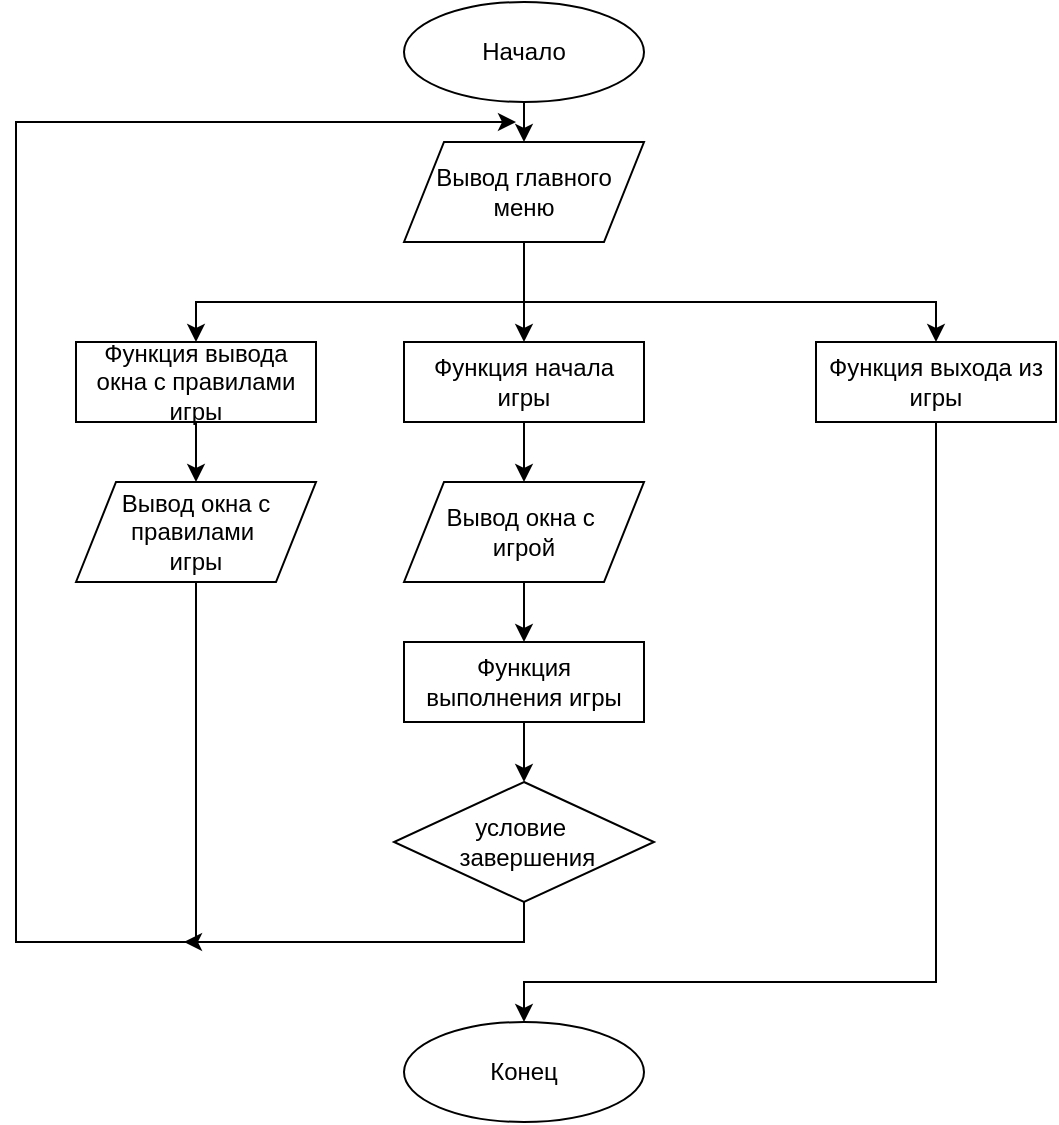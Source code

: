 <mxfile version="26.0.4" pages="4">
  <diagram name="Страница — 1" id="D2m7XXH9aEaEN5lx37hx">
    <mxGraphModel dx="1050" dy="734" grid="1" gridSize="10" guides="1" tooltips="1" connect="1" arrows="1" fold="1" page="1" pageScale="1" pageWidth="827" pageHeight="1169" math="0" shadow="0">
      <root>
        <mxCell id="0" />
        <mxCell id="1" parent="0" />
        <mxCell id="58gVQbJlkTN6EuE_7kE0-3" style="edgeStyle=orthogonalEdgeStyle;rounded=0;orthogonalLoop=1;jettySize=auto;html=1;exitX=0.5;exitY=1;exitDx=0;exitDy=0;entryX=0.5;entryY=0;entryDx=0;entryDy=0;" parent="1" source="58gVQbJlkTN6EuE_7kE0-1" target="58gVQbJlkTN6EuE_7kE0-2" edge="1">
          <mxGeometry relative="1" as="geometry" />
        </mxCell>
        <mxCell id="58gVQbJlkTN6EuE_7kE0-1" value="Начало" style="ellipse;whiteSpace=wrap;html=1;" parent="1" vertex="1">
          <mxGeometry x="354" y="10" width="120" height="50" as="geometry" />
        </mxCell>
        <mxCell id="58gVQbJlkTN6EuE_7kE0-4" style="edgeStyle=orthogonalEdgeStyle;rounded=0;orthogonalLoop=1;jettySize=auto;html=1;exitX=0.5;exitY=1;exitDx=0;exitDy=0;entryX=0.5;entryY=0;entryDx=0;entryDy=0;" parent="1" source="58gVQbJlkTN6EuE_7kE0-2" target="58gVQbJlkTN6EuE_7kE0-5" edge="1">
          <mxGeometry relative="1" as="geometry">
            <mxPoint x="414" y="160" as="targetPoint" />
            <Array as="points">
              <mxPoint x="414" y="160" />
              <mxPoint x="250" y="160" />
            </Array>
          </mxGeometry>
        </mxCell>
        <mxCell id="58gVQbJlkTN6EuE_7kE0-12" style="edgeStyle=orthogonalEdgeStyle;rounded=0;orthogonalLoop=1;jettySize=auto;html=1;exitX=0.5;exitY=1;exitDx=0;exitDy=0;" parent="1" source="58gVQbJlkTN6EuE_7kE0-2" edge="1">
          <mxGeometry relative="1" as="geometry">
            <mxPoint x="414" y="180" as="targetPoint" />
          </mxGeometry>
        </mxCell>
        <mxCell id="58gVQbJlkTN6EuE_7kE0-25" style="edgeStyle=orthogonalEdgeStyle;rounded=0;orthogonalLoop=1;jettySize=auto;html=1;exitX=0.5;exitY=1;exitDx=0;exitDy=0;entryX=0.5;entryY=0;entryDx=0;entryDy=0;" parent="1" source="58gVQbJlkTN6EuE_7kE0-2" target="58gVQbJlkTN6EuE_7kE0-26" edge="1">
          <mxGeometry relative="1" as="geometry">
            <mxPoint x="620" y="170" as="targetPoint" />
            <Array as="points">
              <mxPoint x="414" y="160" />
              <mxPoint x="620" y="160" />
            </Array>
          </mxGeometry>
        </mxCell>
        <mxCell id="58gVQbJlkTN6EuE_7kE0-2" value="Вывод главного меню" style="shape=parallelogram;perimeter=parallelogramPerimeter;whiteSpace=wrap;html=1;fixedSize=1;" parent="1" vertex="1">
          <mxGeometry x="354" y="80" width="120" height="50" as="geometry" />
        </mxCell>
        <mxCell id="58gVQbJlkTN6EuE_7kE0-11" style="edgeStyle=orthogonalEdgeStyle;rounded=0;orthogonalLoop=1;jettySize=auto;html=1;exitX=0.5;exitY=1;exitDx=0;exitDy=0;" parent="1" source="58gVQbJlkTN6EuE_7kE0-13" edge="1">
          <mxGeometry relative="1" as="geometry">
            <mxPoint x="410" y="70" as="targetPoint" />
            <mxPoint x="260" y="350" as="sourcePoint" />
            <Array as="points">
              <mxPoint x="250" y="480" />
              <mxPoint x="160" y="480" />
              <mxPoint x="160" y="70" />
            </Array>
          </mxGeometry>
        </mxCell>
        <mxCell id="58gVQbJlkTN6EuE_7kE0-15" style="edgeStyle=orthogonalEdgeStyle;rounded=0;orthogonalLoop=1;jettySize=auto;html=1;exitX=0.5;exitY=1;exitDx=0;exitDy=0;" parent="1" source="58gVQbJlkTN6EuE_7kE0-5" target="58gVQbJlkTN6EuE_7kE0-13" edge="1">
          <mxGeometry relative="1" as="geometry" />
        </mxCell>
        <mxCell id="58gVQbJlkTN6EuE_7kE0-5" value="Функция вывода окна с правилами игры" style="rounded=0;whiteSpace=wrap;html=1;" parent="1" vertex="1">
          <mxGeometry x="190" y="180" width="120" height="40" as="geometry" />
        </mxCell>
        <mxCell id="58gVQbJlkTN6EuE_7kE0-13" value="Вывод окна с правилами&amp;nbsp;&lt;div&gt;игры&lt;/div&gt;" style="shape=parallelogram;perimeter=parallelogramPerimeter;whiteSpace=wrap;html=1;fixedSize=1;" parent="1" vertex="1">
          <mxGeometry x="190" y="250" width="120" height="50" as="geometry" />
        </mxCell>
        <mxCell id="58gVQbJlkTN6EuE_7kE0-31" style="edgeStyle=orthogonalEdgeStyle;rounded=0;orthogonalLoop=1;jettySize=auto;html=1;exitX=0.5;exitY=1;exitDx=0;exitDy=0;" parent="1" source="58gVQbJlkTN6EuE_7kE0-23" edge="1">
          <mxGeometry relative="1" as="geometry">
            <mxPoint x="414" y="250" as="targetPoint" />
          </mxGeometry>
        </mxCell>
        <mxCell id="58gVQbJlkTN6EuE_7kE0-23" value="Функция начала игры" style="rounded=0;whiteSpace=wrap;html=1;" parent="1" vertex="1">
          <mxGeometry x="354" y="180" width="120" height="40" as="geometry" />
        </mxCell>
        <mxCell id="58gVQbJlkTN6EuE_7kE0-38" style="edgeStyle=orthogonalEdgeStyle;rounded=0;orthogonalLoop=1;jettySize=auto;html=1;exitX=0.5;exitY=1;exitDx=0;exitDy=0;entryX=0.5;entryY=0;entryDx=0;entryDy=0;" parent="1" source="58gVQbJlkTN6EuE_7kE0-26" target="58gVQbJlkTN6EuE_7kE0-37" edge="1">
          <mxGeometry relative="1" as="geometry">
            <Array as="points">
              <mxPoint x="620" y="500" />
              <mxPoint x="414" y="500" />
            </Array>
          </mxGeometry>
        </mxCell>
        <mxCell id="58gVQbJlkTN6EuE_7kE0-26" value="Функция выхода из игры" style="rounded=0;whiteSpace=wrap;html=1;" parent="1" vertex="1">
          <mxGeometry x="560" y="180" width="120" height="40" as="geometry" />
        </mxCell>
        <mxCell id="58gVQbJlkTN6EuE_7kE0-33" style="edgeStyle=orthogonalEdgeStyle;rounded=0;orthogonalLoop=1;jettySize=auto;html=1;exitX=0.5;exitY=1;exitDx=0;exitDy=0;" parent="1" source="58gVQbJlkTN6EuE_7kE0-34" edge="1">
          <mxGeometry relative="1" as="geometry">
            <mxPoint x="244" y="480" as="targetPoint" />
            <Array as="points">
              <mxPoint x="414" y="480" />
            </Array>
          </mxGeometry>
        </mxCell>
        <mxCell id="xyzn9TkdI_eQ-qVMdGeV-2" style="edgeStyle=orthogonalEdgeStyle;rounded=0;orthogonalLoop=1;jettySize=auto;html=1;exitX=0.5;exitY=1;exitDx=0;exitDy=0;entryX=0.5;entryY=0;entryDx=0;entryDy=0;" parent="1" source="58gVQbJlkTN6EuE_7kE0-32" target="xyzn9TkdI_eQ-qVMdGeV-1" edge="1">
          <mxGeometry relative="1" as="geometry" />
        </mxCell>
        <mxCell id="58gVQbJlkTN6EuE_7kE0-32" value="Вывод окна с&amp;nbsp;&lt;div&gt;игрой&lt;/div&gt;" style="shape=parallelogram;perimeter=parallelogramPerimeter;whiteSpace=wrap;html=1;fixedSize=1;" parent="1" vertex="1">
          <mxGeometry x="354" y="250" width="120" height="50" as="geometry" />
        </mxCell>
        <mxCell id="58gVQbJlkTN6EuE_7kE0-34" value="условие&amp;nbsp;&lt;div&gt;&amp;nbsp;завершения&lt;/div&gt;" style="rhombus;whiteSpace=wrap;html=1;" parent="1" vertex="1">
          <mxGeometry x="349" y="400" width="130" height="60" as="geometry" />
        </mxCell>
        <mxCell id="58gVQbJlkTN6EuE_7kE0-37" value="Конец" style="ellipse;whiteSpace=wrap;html=1;" parent="1" vertex="1">
          <mxGeometry x="354" y="520" width="120" height="50" as="geometry" />
        </mxCell>
        <mxCell id="xyzn9TkdI_eQ-qVMdGeV-3" style="edgeStyle=orthogonalEdgeStyle;rounded=0;orthogonalLoop=1;jettySize=auto;html=1;exitX=0.5;exitY=1;exitDx=0;exitDy=0;entryX=0.5;entryY=0;entryDx=0;entryDy=0;" parent="1" source="xyzn9TkdI_eQ-qVMdGeV-1" target="58gVQbJlkTN6EuE_7kE0-34" edge="1">
          <mxGeometry relative="1" as="geometry" />
        </mxCell>
        <mxCell id="xyzn9TkdI_eQ-qVMdGeV-1" value="Функция выполнения игры" style="rounded=0;whiteSpace=wrap;html=1;" parent="1" vertex="1">
          <mxGeometry x="354" y="330" width="120" height="40" as="geometry" />
        </mxCell>
      </root>
    </mxGraphModel>
  </diagram>
  <diagram id="tviEtxAb3cDEfDjCnfh7" name="Страница — 2">
    <mxGraphModel dx="1050" dy="734" grid="1" gridSize="10" guides="1" tooltips="1" connect="1" arrows="1" fold="1" page="1" pageScale="1" pageWidth="827" pageHeight="1169" math="0" shadow="0">
      <root>
        <mxCell id="0" />
        <mxCell id="1" parent="0" />
        <mxCell id="hp_uOJn1QL04gaZ6SoeQ-2" style="edgeStyle=orthogonalEdgeStyle;rounded=0;orthogonalLoop=1;jettySize=auto;html=1;exitX=0.5;exitY=1;exitDx=0;exitDy=0;" parent="1" source="hp_uOJn1QL04gaZ6SoeQ-1" edge="1">
          <mxGeometry relative="1" as="geometry">
            <mxPoint x="167.5" y="90" as="targetPoint" />
          </mxGeometry>
        </mxCell>
        <mxCell id="hp_uOJn1QL04gaZ6SoeQ-1" value="Начало" style="ellipse;whiteSpace=wrap;html=1;" parent="1" vertex="1">
          <mxGeometry x="107.5" y="20" width="120" height="50" as="geometry" />
        </mxCell>
        <mxCell id="Fy_rePrEZwDfLVU8xEV2-1" style="edgeStyle=orthogonalEdgeStyle;rounded=0;orthogonalLoop=1;jettySize=auto;html=1;exitX=0.5;exitY=1;exitDx=0;exitDy=0;" parent="1" source="lRAcd67YMXa5Z3TA6jvf-1" edge="1">
          <mxGeometry relative="1" as="geometry">
            <mxPoint x="167.5" y="160" as="targetPoint" />
          </mxGeometry>
        </mxCell>
        <mxCell id="lRAcd67YMXa5Z3TA6jvf-1" value="Нажата кнопка с правилами игры" style="shape=parallelogram;perimeter=parallelogramPerimeter;whiteSpace=wrap;html=1;fixedSize=1;" parent="1" vertex="1">
          <mxGeometry x="107.5" y="90" width="120" height="50" as="geometry" />
        </mxCell>
        <mxCell id="bE_C0G9o3Miu9an3ZA0g-1" style="edgeStyle=orthogonalEdgeStyle;rounded=0;orthogonalLoop=1;jettySize=auto;html=1;exitX=0.5;exitY=1;exitDx=0;exitDy=0;" parent="1" source="Fy_rePrEZwDfLVU8xEV2-2" edge="1">
          <mxGeometry relative="1" as="geometry">
            <mxPoint x="167.5" y="220" as="targetPoint" />
          </mxGeometry>
        </mxCell>
        <mxCell id="Fy_rePrEZwDfLVU8xEV2-2" value="удаление виджетов в главном окне" style="rounded=0;whiteSpace=wrap;html=1;" parent="1" vertex="1">
          <mxGeometry x="107.5" y="160" width="120" height="40" as="geometry" />
        </mxCell>
        <mxCell id="bE_C0G9o3Miu9an3ZA0g-4" style="edgeStyle=orthogonalEdgeStyle;rounded=0;orthogonalLoop=1;jettySize=auto;html=1;exitX=0.5;exitY=1;exitDx=0;exitDy=0;entryX=0.5;entryY=0;entryDx=0;entryDy=0;" parent="1" source="bE_C0G9o3Miu9an3ZA0g-3" target="bE_C0G9o3Miu9an3ZA0g-14" edge="1">
          <mxGeometry relative="1" as="geometry">
            <mxPoint x="165" y="290" as="targetPoint" />
          </mxGeometry>
        </mxCell>
        <mxCell id="bE_C0G9o3Miu9an3ZA0g-3" value="Вывод окна с правилами игры" style="shape=parallelogram;perimeter=parallelogramPerimeter;whiteSpace=wrap;html=1;fixedSize=1;" parent="1" vertex="1">
          <mxGeometry x="107.5" y="220" width="120" height="50" as="geometry" />
        </mxCell>
        <mxCell id="bE_C0G9o3Miu9an3ZA0g-7" style="edgeStyle=orthogonalEdgeStyle;rounded=0;orthogonalLoop=1;jettySize=auto;html=1;exitX=0.5;exitY=1;exitDx=0;exitDy=0;" parent="1" source="bE_C0G9o3Miu9an3ZA0g-6" edge="1">
          <mxGeometry relative="1" as="geometry">
            <mxPoint x="165" y="470" as="targetPoint" />
          </mxGeometry>
        </mxCell>
        <mxCell id="bE_C0G9o3Miu9an3ZA0g-11" style="edgeStyle=orthogonalEdgeStyle;rounded=0;orthogonalLoop=1;jettySize=auto;html=1;exitX=1;exitY=0.5;exitDx=0;exitDy=0;" parent="1" source="bE_C0G9o3Miu9an3ZA0g-6" edge="1">
          <mxGeometry relative="1" as="geometry">
            <mxPoint x="165" y="530" as="targetPoint" />
            <Array as="points">
              <mxPoint x="245" y="415" />
              <mxPoint x="245" y="530" />
            </Array>
          </mxGeometry>
        </mxCell>
        <mxCell id="bE_C0G9o3Miu9an3ZA0g-6" value="&lt;div&gt;&lt;div&gt;&amp;nbsp;перелистывание страницы&amp;nbsp;&lt;/div&gt;&lt;/div&gt;" style="rhombus;whiteSpace=wrap;html=1;" parent="1" vertex="1">
          <mxGeometry x="105" y="380" width="125" height="70" as="geometry" />
        </mxCell>
        <mxCell id="bE_C0G9o3Miu9an3ZA0g-9" style="edgeStyle=orthogonalEdgeStyle;rounded=0;orthogonalLoop=1;jettySize=auto;html=1;exitX=0.5;exitY=1;exitDx=0;exitDy=0;" parent="1" source="bE_C0G9o3Miu9an3ZA0g-8" edge="1">
          <mxGeometry relative="1" as="geometry">
            <mxPoint x="170" y="280" as="targetPoint" />
            <Array as="points">
              <mxPoint x="165" y="530" />
              <mxPoint x="85" y="530" />
              <mxPoint x="85" y="280" />
            </Array>
          </mxGeometry>
        </mxCell>
        <mxCell id="bE_C0G9o3Miu9an3ZA0g-8" value="Изменение текста в зависимости от страницы" style="rounded=0;whiteSpace=wrap;html=1;" parent="1" vertex="1">
          <mxGeometry x="105" y="470" width="120" height="40" as="geometry" />
        </mxCell>
        <mxCell id="bE_C0G9o3Miu9an3ZA0g-10" value="+" style="text;html=1;align=center;verticalAlign=middle;whiteSpace=wrap;rounded=0;" parent="1" vertex="1">
          <mxGeometry x="155" y="440" width="60" height="30" as="geometry" />
        </mxCell>
        <mxCell id="bE_C0G9o3Miu9an3ZA0g-12" value="-" style="text;html=1;align=center;verticalAlign=middle;whiteSpace=wrap;rounded=0;" parent="1" vertex="1">
          <mxGeometry x="195" y="390" width="60" height="30" as="geometry" />
        </mxCell>
        <mxCell id="bE_C0G9o3Miu9an3ZA0g-18" style="edgeStyle=orthogonalEdgeStyle;rounded=0;orthogonalLoop=1;jettySize=auto;html=1;exitX=0.5;exitY=1;exitDx=0;exitDy=0;entryX=0.5;entryY=0;entryDx=0;entryDy=0;" parent="1" source="bE_C0G9o3Miu9an3ZA0g-14" target="bE_C0G9o3Miu9an3ZA0g-6" edge="1">
          <mxGeometry relative="1" as="geometry" />
        </mxCell>
        <mxCell id="bE_C0G9o3Miu9an3ZA0g-21" style="edgeStyle=orthogonalEdgeStyle;rounded=0;orthogonalLoop=1;jettySize=auto;html=1;exitX=1;exitY=0.5;exitDx=0;exitDy=0;entryX=0.5;entryY=0;entryDx=0;entryDy=0;" parent="1" source="bE_C0G9o3Miu9an3ZA0g-14" target="bE_C0G9o3Miu9an3ZA0g-22" edge="1">
          <mxGeometry relative="1" as="geometry">
            <mxPoint x="160" y="570" as="targetPoint" />
            <Array as="points">
              <mxPoint x="270" y="330" />
              <mxPoint x="270" y="550" />
              <mxPoint x="165" y="550" />
            </Array>
          </mxGeometry>
        </mxCell>
        <mxCell id="bE_C0G9o3Miu9an3ZA0g-14" value="&amp;nbsp;возвращение в&amp;nbsp;&lt;div&gt;главное меню&lt;/div&gt;" style="rhombus;whiteSpace=wrap;html=1;" parent="1" vertex="1">
          <mxGeometry x="107.5" y="300" width="120" height="60" as="geometry" />
        </mxCell>
        <mxCell id="bE_C0G9o3Miu9an3ZA0g-19" value="+" style="text;html=1;align=center;verticalAlign=middle;whiteSpace=wrap;rounded=0;" parent="1" vertex="1">
          <mxGeometry x="195" y="300" width="60" height="30" as="geometry" />
        </mxCell>
        <mxCell id="bE_C0G9o3Miu9an3ZA0g-20" value="-" style="text;html=1;align=center;verticalAlign=middle;whiteSpace=wrap;rounded=0;" parent="1" vertex="1">
          <mxGeometry x="155" y="350" width="60" height="30" as="geometry" />
        </mxCell>
        <mxCell id="bE_C0G9o3Miu9an3ZA0g-22" value="конец" style="ellipse;whiteSpace=wrap;html=1;" parent="1" vertex="1">
          <mxGeometry x="105" y="570" width="120" height="50" as="geometry" />
        </mxCell>
      </root>
    </mxGraphModel>
  </diagram>
  <diagram id="k4DcG20-iFqC6Chq1Q48" name="Страница — 3">
    <mxGraphModel dx="1050" dy="734" grid="1" gridSize="10" guides="1" tooltips="1" connect="1" arrows="1" fold="1" page="1" pageScale="1" pageWidth="827" pageHeight="1169" math="0" shadow="0">
      <root>
        <mxCell id="0" />
        <mxCell id="1" parent="0" />
        <mxCell id="1vCCFOtDWe4_d1jd1Xcx-1" style="edgeStyle=orthogonalEdgeStyle;rounded=0;orthogonalLoop=1;jettySize=auto;html=1;exitX=0.5;exitY=1;exitDx=0;exitDy=0;entryX=0.5;entryY=0;entryDx=0;entryDy=0;" parent="1" source="g-LdP_k9BavGDljq06m6-1" edge="1" target="YeahMuAWqDxnmRtScbk3-1">
          <mxGeometry relative="1" as="geometry">
            <mxPoint x="100" y="100" as="targetPoint" />
          </mxGeometry>
        </mxCell>
        <mxCell id="g-LdP_k9BavGDljq06m6-1" value="начало" style="ellipse;whiteSpace=wrap;html=1;" parent="1" vertex="1">
          <mxGeometry x="40" width="120" height="50" as="geometry" />
        </mxCell>
        <mxCell id="rY5An3MYu2cZvnjeSraW-3" style="edgeStyle=orthogonalEdgeStyle;rounded=0;orthogonalLoop=1;jettySize=auto;html=1;exitX=0.5;exitY=1;exitDx=0;exitDy=0;entryX=0.5;entryY=0;entryDx=0;entryDy=0;" edge="1" parent="1" source="YeahMuAWqDxnmRtScbk3-1" target="XBtYA7ZEb8L4dDXoKCgN-2">
          <mxGeometry relative="1" as="geometry" />
        </mxCell>
        <mxCell id="YeahMuAWqDxnmRtScbk3-1" value="Вывод&amp;nbsp;&lt;div&gt;окна с игрой&amp;nbsp;&lt;/div&gt;" style="shape=parallelogram;perimeter=parallelogramPerimeter;whiteSpace=wrap;html=1;fixedSize=1;" parent="1" vertex="1">
          <mxGeometry x="39.5" y="80" width="120" height="50" as="geometry" />
        </mxCell>
        <mxCell id="XBtYA7ZEb8L4dDXoKCgN-6" style="edgeStyle=orthogonalEdgeStyle;rounded=0;orthogonalLoop=1;jettySize=auto;html=1;exitX=0.5;exitY=1;exitDx=0;exitDy=0;entryX=0.5;entryY=0;entryDx=0;entryDy=0;" parent="1" source="XBtYA7ZEb8L4dDXoKCgN-4" target="XBtYA7ZEb8L4dDXoKCgN-7" edge="1">
          <mxGeometry relative="1" as="geometry">
            <mxPoint x="100" y="310" as="targetPoint" />
          </mxGeometry>
        </mxCell>
        <mxCell id="rY5An3MYu2cZvnjeSraW-5" style="edgeStyle=orthogonalEdgeStyle;rounded=0;orthogonalLoop=1;jettySize=auto;html=1;exitX=0.5;exitY=1;exitDx=0;exitDy=0;entryX=0.5;entryY=0;entryDx=0;entryDy=0;" edge="1" parent="1" source="XBtYA7ZEb8L4dDXoKCgN-2" target="XBtYA7ZEb8L4dDXoKCgN-4">
          <mxGeometry relative="1" as="geometry" />
        </mxCell>
        <mxCell id="XBtYA7ZEb8L4dDXoKCgN-2" value="задание начальных характеристик игрока, времени и монстров" style="rounded=0;whiteSpace=wrap;html=1;" parent="1" vertex="1">
          <mxGeometry x="39.5" y="160" width="120" height="60" as="geometry" />
        </mxCell>
        <mxCell id="XBtYA7ZEb8L4dDXoKCgN-8" style="edgeStyle=orthogonalEdgeStyle;rounded=0;orthogonalLoop=1;jettySize=auto;html=1;exitX=0.5;exitY=1;exitDx=0;exitDy=0;" parent="1" source="XBtYA7ZEb8L4dDXoKCgN-7" edge="1">
          <mxGeometry relative="1" as="geometry">
            <mxPoint x="100" y="420" as="targetPoint" />
          </mxGeometry>
        </mxCell>
        <mxCell id="XBtYA7ZEb8L4dDXoKCgN-14" style="edgeStyle=orthogonalEdgeStyle;rounded=0;orthogonalLoop=1;jettySize=auto;html=1;exitX=1;exitY=0.5;exitDx=0;exitDy=0;entryX=0.5;entryY=0;entryDx=0;entryDy=0;" parent="1" source="XBtYA7ZEb8L4dDXoKCgN-7" target="XBtYA7ZEb8L4dDXoKCgN-16" edge="1">
          <mxGeometry relative="1" as="geometry">
            <mxPoint x="400" y="480" as="targetPoint" />
            <Array as="points">
              <mxPoint x="730" y="360" />
            </Array>
          </mxGeometry>
        </mxCell>
        <mxCell id="XBtYA7ZEb8L4dDXoKCgN-7" value="сравнение прожитого времени и нужного" style="rhombus;whiteSpace=wrap;html=1;" parent="1" vertex="1">
          <mxGeometry x="40" y="320" width="120" height="80" as="geometry" />
        </mxCell>
        <mxCell id="XBtYA7ZEb8L4dDXoKCgN-9" value="-" style="text;html=1;align=center;verticalAlign=middle;whiteSpace=wrap;rounded=0;" parent="1" vertex="1">
          <mxGeometry x="90" y="390" width="60" height="30" as="geometry" />
        </mxCell>
        <mxCell id="XBtYA7ZEb8L4dDXoKCgN-12" style="edgeStyle=orthogonalEdgeStyle;rounded=0;orthogonalLoop=1;jettySize=auto;html=1;exitX=0.5;exitY=1;exitDx=0;exitDy=0;" parent="1" source="XBtYA7ZEb8L4dDXoKCgN-11" edge="1">
          <mxGeometry relative="1" as="geometry">
            <mxPoint x="100" y="530" as="targetPoint" />
          </mxGeometry>
        </mxCell>
        <mxCell id="XBtYA7ZEb8L4dDXoKCgN-15" style="edgeStyle=orthogonalEdgeStyle;rounded=0;orthogonalLoop=1;jettySize=auto;html=1;exitX=1;exitY=0.5;exitDx=0;exitDy=0;entryX=0.5;entryY=0;entryDx=0;entryDy=0;" parent="1" source="XBtYA7ZEb8L4dDXoKCgN-11" target="XBtYA7ZEb8L4dDXoKCgN-17" edge="1">
          <mxGeometry relative="1" as="geometry">
            <mxPoint x="280" y="480" as="targetPoint" />
            <Array as="points">
              <mxPoint x="570" y="460" />
            </Array>
          </mxGeometry>
        </mxCell>
        <mxCell id="XBtYA7ZEb8L4dDXoKCgN-11" value="&amp;nbsp;наличие&amp;nbsp;&lt;div&gt;&lt;span style=&quot;background-color: transparent; color: light-dark(rgb(0, 0, 0), rgb(255, 255, 255));&quot;&gt;здоровья&lt;/span&gt;&lt;div&gt;&lt;span style=&quot;background-color: transparent; color: light-dark(rgb(0, 0, 0), rgb(255, 255, 255));&quot;&gt;&amp;nbsp;у игрока&lt;/span&gt;&lt;/div&gt;&lt;/div&gt;" style="rhombus;whiteSpace=wrap;html=1;" parent="1" vertex="1">
          <mxGeometry x="40" y="420" width="120" height="80" as="geometry" />
        </mxCell>
        <mxCell id="XBtYA7ZEb8L4dDXoKCgN-13" value="-" style="text;html=1;align=center;verticalAlign=middle;whiteSpace=wrap;rounded=0;" parent="1" vertex="1">
          <mxGeometry x="140" y="430" width="60" height="30" as="geometry" />
        </mxCell>
        <mxCell id="PIndcVcXDDKko_RGNvp6-11" style="edgeStyle=orthogonalEdgeStyle;rounded=0;orthogonalLoop=1;jettySize=auto;html=1;exitX=0.5;exitY=1;exitDx=0;exitDy=0;" parent="1" source="XBtYA7ZEb8L4dDXoKCgN-16" target="PIndcVcXDDKko_RGNvp6-4" edge="1">
          <mxGeometry relative="1" as="geometry" />
        </mxCell>
        <mxCell id="XBtYA7ZEb8L4dDXoKCgN-16" value="Вывод окна о выигрыше&lt;div&gt;остановка и обнуление таймера;&lt;br&gt;&lt;/div&gt;" style="rounded=0;whiteSpace=wrap;html=1;" parent="1" vertex="1">
          <mxGeometry x="660" y="480" width="140" height="60" as="geometry" />
        </mxCell>
        <mxCell id="PIndcVcXDDKko_RGNvp6-10" style="edgeStyle=orthogonalEdgeStyle;rounded=0;orthogonalLoop=1;jettySize=auto;html=1;exitX=0.5;exitY=1;exitDx=0;exitDy=0;entryX=0.5;entryY=0;entryDx=0;entryDy=0;" parent="1" source="XBtYA7ZEb8L4dDXoKCgN-17" target="PIndcVcXDDKko_RGNvp6-5" edge="1">
          <mxGeometry relative="1" as="geometry">
            <mxPoint x="570" y="1070" as="targetPoint" />
          </mxGeometry>
        </mxCell>
        <mxCell id="XBtYA7ZEb8L4dDXoKCgN-17" value="Вывод окна о проигрыше&lt;div&gt;остановка и обнуление таймера;&lt;br&gt;&lt;/div&gt;" style="rounded=0;whiteSpace=wrap;html=1;" parent="1" vertex="1">
          <mxGeometry x="500" y="480" width="140" height="60" as="geometry" />
        </mxCell>
        <mxCell id="XBtYA7ZEb8L4dDXoKCgN-18" value="+" style="text;html=1;align=center;verticalAlign=middle;whiteSpace=wrap;rounded=0;" parent="1" vertex="1">
          <mxGeometry x="80" y="490" width="60" height="30" as="geometry" />
        </mxCell>
        <mxCell id="XBtYA7ZEb8L4dDXoKCgN-19" value="+" style="text;html=1;align=center;verticalAlign=middle;whiteSpace=wrap;rounded=0;" parent="1" vertex="1">
          <mxGeometry x="130" y="330" width="60" height="30" as="geometry" />
        </mxCell>
        <mxCell id="XBtYA7ZEb8L4dDXoKCgN-23" style="edgeStyle=orthogonalEdgeStyle;rounded=0;orthogonalLoop=1;jettySize=auto;html=1;exitX=1;exitY=0.5;exitDx=0;exitDy=0;entryX=0.5;entryY=0;entryDx=0;entryDy=0;" parent="1" source="XBtYA7ZEb8L4dDXoKCgN-22" target="XBtYA7ZEb8L4dDXoKCgN-26" edge="1">
          <mxGeometry relative="1" as="geometry">
            <mxPoint x="260" y="720" as="targetPoint" />
            <Array as="points">
              <mxPoint x="225" y="680" />
            </Array>
          </mxGeometry>
        </mxCell>
        <mxCell id="XBtYA7ZEb8L4dDXoKCgN-24" style="edgeStyle=orthogonalEdgeStyle;rounded=0;orthogonalLoop=1;jettySize=auto;html=1;exitX=1;exitY=0.5;exitDx=0;exitDy=0;entryX=0.5;entryY=0;entryDx=0;entryDy=0;" parent="1" source="XBtYA7ZEb8L4dDXoKCgN-22" target="XBtYA7ZEb8L4dDXoKCgN-27" edge="1">
          <mxGeometry relative="1" as="geometry">
            <mxPoint x="400" y="720" as="targetPoint" />
            <Array as="points">
              <mxPoint x="345" y="680" />
            </Array>
          </mxGeometry>
        </mxCell>
        <mxCell id="XBtYA7ZEb8L4dDXoKCgN-25" style="edgeStyle=orthogonalEdgeStyle;rounded=0;orthogonalLoop=1;jettySize=auto;html=1;exitX=1;exitY=0.5;exitDx=0;exitDy=0;entryX=0.5;entryY=0;entryDx=0;entryDy=0;" parent="1" source="XBtYA7ZEb8L4dDXoKCgN-22" target="XBtYA7ZEb8L4dDXoKCgN-28" edge="1">
          <mxGeometry relative="1" as="geometry">
            <mxPoint x="520" y="720" as="targetPoint" />
            <Array as="points">
              <mxPoint x="470" y="680" />
            </Array>
          </mxGeometry>
        </mxCell>
        <mxCell id="XBtYA7ZEb8L4dDXoKCgN-48" style="edgeStyle=orthogonalEdgeStyle;rounded=0;orthogonalLoop=1;jettySize=auto;html=1;exitX=0.5;exitY=1;exitDx=0;exitDy=0;entryX=0.5;entryY=0;entryDx=0;entryDy=0;" parent="1" source="mfdKh4TrNre7BsB686TU-3" target="XBtYA7ZEb8L4dDXoKCgN-44" edge="1">
          <mxGeometry relative="1" as="geometry" />
        </mxCell>
        <mxCell id="XBtYA7ZEb8L4dDXoKCgN-22" value="сравнение&lt;div&gt;прожитого времени&lt;/div&gt;&lt;div&gt;&lt;br&gt;&lt;/div&gt;" style="rhombus;whiteSpace=wrap;html=1;" parent="1" vertex="1">
          <mxGeometry x="40" y="640" width="120" height="80" as="geometry" />
        </mxCell>
        <mxCell id="XBtYA7ZEb8L4dDXoKCgN-49" style="edgeStyle=orthogonalEdgeStyle;rounded=0;orthogonalLoop=1;jettySize=auto;html=1;exitX=0.5;exitY=1;exitDx=0;exitDy=0;" parent="1" source="XBtYA7ZEb8L4dDXoKCgN-26" edge="1">
          <mxGeometry relative="1" as="geometry">
            <mxPoint x="100" y="750" as="targetPoint" />
            <Array as="points">
              <mxPoint x="225" y="750" />
            </Array>
          </mxGeometry>
        </mxCell>
        <mxCell id="XBtYA7ZEb8L4dDXoKCgN-26" value="Создание монстр1" style="rounded=0;whiteSpace=wrap;html=1;" parent="1" vertex="1">
          <mxGeometry x="170" y="700" width="110" height="30" as="geometry" />
        </mxCell>
        <mxCell id="XBtYA7ZEb8L4dDXoKCgN-50" style="edgeStyle=orthogonalEdgeStyle;rounded=0;orthogonalLoop=1;jettySize=auto;html=1;exitX=0.5;exitY=1;exitDx=0;exitDy=0;" parent="1" source="XBtYA7ZEb8L4dDXoKCgN-27" edge="1">
          <mxGeometry relative="1" as="geometry">
            <mxPoint x="100" y="750" as="targetPoint" />
            <Array as="points">
              <mxPoint x="345" y="750" />
            </Array>
          </mxGeometry>
        </mxCell>
        <mxCell id="XBtYA7ZEb8L4dDXoKCgN-27" value="Создание монстр2" style="rounded=0;whiteSpace=wrap;html=1;" parent="1" vertex="1">
          <mxGeometry x="290" y="700" width="110" height="30" as="geometry" />
        </mxCell>
        <mxCell id="XBtYA7ZEb8L4dDXoKCgN-51" style="edgeStyle=orthogonalEdgeStyle;rounded=0;orthogonalLoop=1;jettySize=auto;html=1;exitX=0.5;exitY=1;exitDx=0;exitDy=0;" parent="1" source="XBtYA7ZEb8L4dDXoKCgN-28" edge="1">
          <mxGeometry relative="1" as="geometry">
            <mxPoint x="100" y="750" as="targetPoint" />
            <Array as="points">
              <mxPoint x="469" y="750" />
            </Array>
          </mxGeometry>
        </mxCell>
        <mxCell id="XBtYA7ZEb8L4dDXoKCgN-28" value="Создание монстр3" style="rounded=0;whiteSpace=wrap;html=1;" parent="1" vertex="1">
          <mxGeometry x="414" y="700" width="110" height="30" as="geometry" />
        </mxCell>
        <mxCell id="XBtYA7ZEb8L4dDXoKCgN-41" style="edgeStyle=orthogonalEdgeStyle;rounded=0;orthogonalLoop=1;jettySize=auto;html=1;exitX=0.5;exitY=1;exitDx=0;exitDy=0;" parent="1" source="XBtYA7ZEb8L4dDXoKCgN-30" target="XBtYA7ZEb8L4dDXoKCgN-22" edge="1">
          <mxGeometry relative="1" as="geometry">
            <mxPoint x="100" y="620" as="targetPoint" />
          </mxGeometry>
        </mxCell>
        <mxCell id="XBtYA7ZEb8L4dDXoKCgN-42" style="edgeStyle=orthogonalEdgeStyle;rounded=0;orthogonalLoop=1;jettySize=auto;html=1;exitX=1;exitY=0.5;exitDx=0;exitDy=0;" parent="1" source="XBtYA7ZEb8L4dDXoKCgN-30" edge="1">
          <mxGeometry relative="1" as="geometry">
            <mxPoint x="100" y="750" as="targetPoint" />
            <Array as="points">
              <mxPoint x="540" y="560" />
              <mxPoint x="540" y="750" />
            </Array>
          </mxGeometry>
        </mxCell>
        <mxCell id="XBtYA7ZEb8L4dDXoKCgN-30" value="проверка&amp;nbsp;&lt;div&gt;количества противников&amp;nbsp;&lt;/div&gt;" style="rhombus;whiteSpace=wrap;html=1;" parent="1" vertex="1">
          <mxGeometry x="40" y="520" width="120" height="80" as="geometry" />
        </mxCell>
        <mxCell id="XBtYA7ZEb8L4dDXoKCgN-38" style="edgeStyle=orthogonalEdgeStyle;rounded=0;orthogonalLoop=1;jettySize=auto;html=1;exitX=0.5;exitY=1;exitDx=0;exitDy=0;" parent="1" source="XBtYA7ZEb8L4dDXoKCgN-13" target="XBtYA7ZEb8L4dDXoKCgN-13" edge="1">
          <mxGeometry relative="1" as="geometry" />
        </mxCell>
        <mxCell id="XBtYA7ZEb8L4dDXoKCgN-39" value="-" style="text;html=1;align=center;verticalAlign=middle;whiteSpace=wrap;rounded=0;" parent="1" vertex="1">
          <mxGeometry x="80" y="595" width="60" height="30" as="geometry" />
        </mxCell>
        <mxCell id="XBtYA7ZEb8L4dDXoKCgN-40" value="+" style="text;html=1;align=center;verticalAlign=middle;whiteSpace=wrap;rounded=0;" parent="1" vertex="1">
          <mxGeometry x="140" y="530" width="60" height="30" as="geometry" />
        </mxCell>
        <mxCell id="mfdKh4TrNre7BsB686TU-10" style="edgeStyle=orthogonalEdgeStyle;rounded=0;orthogonalLoop=1;jettySize=auto;html=1;exitX=0.5;exitY=1;exitDx=0;exitDy=0;" parent="1" source="XBtYA7ZEb8L4dDXoKCgN-44" edge="1">
          <mxGeometry relative="1" as="geometry">
            <mxPoint x="100" y="990" as="targetPoint" />
          </mxGeometry>
        </mxCell>
        <mxCell id="mfdKh4TrNre7BsB686TU-12" style="edgeStyle=orthogonalEdgeStyle;rounded=0;orthogonalLoop=1;jettySize=auto;html=1;exitX=1;exitY=0.5;exitDx=0;exitDy=0;" parent="1" source="XBtYA7ZEb8L4dDXoKCgN-44" edge="1">
          <mxGeometry relative="1" as="geometry">
            <mxPoint x="100" y="1040" as="targetPoint" />
            <Array as="points">
              <mxPoint x="180" y="910" />
              <mxPoint x="180" y="1040" />
            </Array>
          </mxGeometry>
        </mxCell>
        <mxCell id="XBtYA7ZEb8L4dDXoKCgN-44" value="&amp;nbsp;количества&amp;nbsp;&lt;div&gt;опыта для повышения уровня&amp;nbsp;&lt;/div&gt;" style="rhombus;whiteSpace=wrap;html=1;" parent="1" vertex="1">
          <mxGeometry x="44.5" y="860" width="110" height="100" as="geometry" />
        </mxCell>
        <mxCell id="XBtYA7ZEb8L4dDXoKCgN-45" value="0:00" style="text;html=1;align=center;verticalAlign=middle;whiteSpace=wrap;rounded=0;" parent="1" vertex="1">
          <mxGeometry x="190" y="650" width="60" height="30" as="geometry" />
        </mxCell>
        <mxCell id="XBtYA7ZEb8L4dDXoKCgN-46" value="1:30" style="text;html=1;align=center;verticalAlign=middle;whiteSpace=wrap;rounded=0;" parent="1" vertex="1">
          <mxGeometry x="315" y="650" width="60" height="30" as="geometry" />
        </mxCell>
        <mxCell id="XBtYA7ZEb8L4dDXoKCgN-47" value="3:00" style="text;html=1;align=center;verticalAlign=middle;whiteSpace=wrap;rounded=0;" parent="1" vertex="1">
          <mxGeometry x="430" y="650" width="60" height="30" as="geometry" />
        </mxCell>
        <mxCell id="mfdKh4TrNre7BsB686TU-4" value="" style="edgeStyle=orthogonalEdgeStyle;rounded=0;orthogonalLoop=1;jettySize=auto;html=1;exitX=0.5;exitY=1;exitDx=0;exitDy=0;entryX=0.5;entryY=0;entryDx=0;entryDy=0;" parent="1" source="XBtYA7ZEb8L4dDXoKCgN-22" target="mfdKh4TrNre7BsB686TU-3" edge="1">
          <mxGeometry relative="1" as="geometry">
            <mxPoint x="100" y="740" as="sourcePoint" />
            <mxPoint x="100" y="880" as="targetPoint" />
          </mxGeometry>
        </mxCell>
        <mxCell id="mfdKh4TrNre7BsB686TU-5" style="edgeStyle=orthogonalEdgeStyle;rounded=0;orthogonalLoop=1;jettySize=auto;html=1;exitX=1;exitY=0.5;exitDx=0;exitDy=0;" parent="1" source="mfdKh4TrNre7BsB686TU-3" edge="1">
          <mxGeometry relative="1" as="geometry">
            <mxPoint x="100" y="1040" as="targetPoint" />
            <Array as="points">
              <mxPoint x="280" y="810" />
              <mxPoint x="280" y="1040" />
            </Array>
          </mxGeometry>
        </mxCell>
        <mxCell id="mfdKh4TrNre7BsB686TU-3" value="сравнение&amp;nbsp;&lt;div&gt;текущего уровня и макс уровня&amp;nbsp;&lt;/div&gt;" style="rhombus;whiteSpace=wrap;html=1;" parent="1" vertex="1">
          <mxGeometry x="40" y="770" width="120" height="80" as="geometry" />
        </mxCell>
        <mxCell id="mfdKh4TrNre7BsB686TU-6" value="=" style="text;html=1;align=center;verticalAlign=middle;whiteSpace=wrap;rounded=0;" parent="1" vertex="1">
          <mxGeometry x="140" y="780" width="60" height="30" as="geometry" />
        </mxCell>
        <mxCell id="mfdKh4TrNre7BsB686TU-7" value="&amp;lt;" style="text;html=1;align=center;verticalAlign=middle;whiteSpace=wrap;rounded=0;" parent="1" vertex="1">
          <mxGeometry x="90" y="840" width="60" height="30" as="geometry" />
        </mxCell>
        <mxCell id="mfdKh4TrNre7BsB686TU-8" value="=" style="text;html=1;align=center;verticalAlign=middle;whiteSpace=wrap;rounded=0;" parent="1" vertex="1">
          <mxGeometry x="80" y="950" width="60" height="30" as="geometry" />
        </mxCell>
        <mxCell id="mfdKh4TrNre7BsB686TU-14" style="edgeStyle=orthogonalEdgeStyle;rounded=0;orthogonalLoop=1;jettySize=auto;html=1;exitX=0.5;exitY=1;exitDx=0;exitDy=0;" parent="1" source="mfdKh4TrNre7BsB686TU-9" edge="1">
          <mxGeometry relative="1" as="geometry">
            <mxPoint x="100" y="1060" as="targetPoint" />
            <Array as="points">
              <mxPoint x="100" y="1040" />
              <mxPoint x="100" y="1040" />
            </Array>
          </mxGeometry>
        </mxCell>
        <mxCell id="mfdKh4TrNre7BsB686TU-9" value="функция выбора новой способности" style="rounded=0;whiteSpace=wrap;html=1;" parent="1" vertex="1">
          <mxGeometry x="40" y="990" width="120" height="40" as="geometry" />
        </mxCell>
        <mxCell id="mfdKh4TrNre7BsB686TU-13" value="&amp;lt;" style="text;html=1;align=center;verticalAlign=middle;whiteSpace=wrap;rounded=0;" parent="1" vertex="1">
          <mxGeometry x="130" y="880" width="60" height="30" as="geometry" />
        </mxCell>
        <mxCell id="PIndcVcXDDKko_RGNvp6-1" value="А" style="ellipse;whiteSpace=wrap;html=1;" parent="1" vertex="1">
          <mxGeometry x="79.5" y="1060" width="40" height="40" as="geometry" />
        </mxCell>
        <mxCell id="PIndcVcXDDKko_RGNvp6-4" value="C" style="ellipse;whiteSpace=wrap;html=1;" parent="1" vertex="1">
          <mxGeometry x="710" y="1060" width="40" height="40" as="geometry" />
        </mxCell>
        <mxCell id="PIndcVcXDDKko_RGNvp6-5" value="B" style="ellipse;whiteSpace=wrap;html=1;" parent="1" vertex="1">
          <mxGeometry x="550" y="1060" width="40" height="40" as="geometry" />
        </mxCell>
        <mxCell id="PIndcVcXDDKko_RGNvp6-15" style="edgeStyle=orthogonalEdgeStyle;rounded=0;orthogonalLoop=1;jettySize=auto;html=1;exitX=0.5;exitY=0;exitDx=0;exitDy=0;" parent="1" source="PIndcVcXDDKko_RGNvp6-6" edge="1">
          <mxGeometry relative="1" as="geometry">
            <mxPoint x="100" y="300" as="targetPoint" />
            <Array as="points">
              <mxPoint x="25" y="300" />
            </Array>
          </mxGeometry>
        </mxCell>
        <mxCell id="PIndcVcXDDKko_RGNvp6-6" value="D" style="ellipse;whiteSpace=wrap;html=1;" parent="1" vertex="1">
          <mxGeometry x="4.5" y="1060" width="40" height="40" as="geometry" />
        </mxCell>
        <mxCell id="XBtYA7ZEb8L4dDXoKCgN-4" value="запуск таймера" style="rounded=0;whiteSpace=wrap;html=1;" parent="1" vertex="1">
          <mxGeometry x="39.5" y="240" width="120" height="40" as="geometry" />
        </mxCell>
      </root>
    </mxGraphModel>
  </diagram>
  <diagram id="DjxGHdc-IT0wZAC83REN" name="Страница — 4">
    <mxGraphModel dx="1050" dy="-435" grid="1" gridSize="10" guides="1" tooltips="1" connect="1" arrows="1" fold="1" page="1" pageScale="1" pageWidth="827" pageHeight="1169" math="0" shadow="0">
      <root>
        <mxCell id="0" />
        <mxCell id="1" parent="0" />
        <mxCell id="kHzYNRFUq96JfWcnZ7iq-1" style="edgeStyle=orthogonalEdgeStyle;rounded=0;orthogonalLoop=1;jettySize=auto;html=1;exitX=0.5;exitY=1;exitDx=0;exitDy=0;" edge="1" parent="1" source="kHzYNRFUq96JfWcnZ7iq-2">
          <mxGeometry relative="1" as="geometry">
            <mxPoint x="100" y="1320" as="targetPoint" />
          </mxGeometry>
        </mxCell>
        <mxCell id="kHzYNRFUq96JfWcnZ7iq-2" value="поиск ближайшего противника" style="rounded=0;whiteSpace=wrap;html=1;" vertex="1" parent="1">
          <mxGeometry x="39.5" y="1250" width="120" height="40" as="geometry" />
        </mxCell>
        <mxCell id="kHzYNRFUq96JfWcnZ7iq-3" style="edgeStyle=orthogonalEdgeStyle;rounded=0;orthogonalLoop=1;jettySize=auto;html=1;exitX=0.5;exitY=1;exitDx=0;exitDy=0;" edge="1" parent="1" source="kHzYNRFUq96JfWcnZ7iq-5">
          <mxGeometry relative="1" as="geometry">
            <mxPoint x="100" y="1410" as="targetPoint" />
          </mxGeometry>
        </mxCell>
        <mxCell id="kHzYNRFUq96JfWcnZ7iq-4" style="edgeStyle=orthogonalEdgeStyle;rounded=0;orthogonalLoop=1;jettySize=auto;html=1;exitX=1;exitY=0.5;exitDx=0;exitDy=0;" edge="1" parent="1" source="kHzYNRFUq96JfWcnZ7iq-5">
          <mxGeometry relative="1" as="geometry">
            <mxPoint x="100" y="1550" as="targetPoint" />
            <Array as="points">
              <mxPoint x="280" y="1355" />
              <mxPoint x="280" y="1550" />
            </Array>
          </mxGeometry>
        </mxCell>
        <mxCell id="kHzYNRFUq96JfWcnZ7iq-5" value="&amp;nbsp;наличие способности" style="rhombus;whiteSpace=wrap;html=1;" vertex="1" parent="1">
          <mxGeometry x="40" y="1320" width="120" height="70" as="geometry" />
        </mxCell>
        <mxCell id="kHzYNRFUq96JfWcnZ7iq-6" value="-" style="text;html=1;align=center;verticalAlign=middle;whiteSpace=wrap;rounded=0;" vertex="1" parent="1">
          <mxGeometry x="140" y="1330" width="60" height="30" as="geometry" />
        </mxCell>
        <mxCell id="kHzYNRFUq96JfWcnZ7iq-7" value="+" style="text;html=1;align=center;verticalAlign=middle;whiteSpace=wrap;rounded=0;" vertex="1" parent="1">
          <mxGeometry x="80" y="1380" width="60" height="30" as="geometry" />
        </mxCell>
        <mxCell id="kHzYNRFUq96JfWcnZ7iq-8" style="edgeStyle=orthogonalEdgeStyle;rounded=0;orthogonalLoop=1;jettySize=auto;html=1;exitX=1;exitY=0.5;exitDx=0;exitDy=0;" edge="1" parent="1" source="kHzYNRFUq96JfWcnZ7iq-10">
          <mxGeometry relative="1" as="geometry">
            <mxPoint x="100" y="1550" as="targetPoint" />
            <Array as="points">
              <mxPoint x="180" y="1445" />
              <mxPoint x="180" y="1550" />
            </Array>
          </mxGeometry>
        </mxCell>
        <mxCell id="kHzYNRFUq96JfWcnZ7iq-9" style="edgeStyle=orthogonalEdgeStyle;rounded=0;orthogonalLoop=1;jettySize=auto;html=1;exitX=0.5;exitY=1;exitDx=0;exitDy=0;" edge="1" parent="1" source="kHzYNRFUq96JfWcnZ7iq-10">
          <mxGeometry relative="1" as="geometry">
            <mxPoint x="100" y="1500" as="targetPoint" />
          </mxGeometry>
        </mxCell>
        <mxCell id="kHzYNRFUq96JfWcnZ7iq-10" value="&amp;nbsp;наличие перезарядки" style="rhombus;whiteSpace=wrap;html=1;" vertex="1" parent="1">
          <mxGeometry x="39.5" y="1410" width="120" height="70" as="geometry" />
        </mxCell>
        <mxCell id="kHzYNRFUq96JfWcnZ7iq-11" value="+" style="text;html=1;align=center;verticalAlign=middle;whiteSpace=wrap;rounded=0;" vertex="1" parent="1">
          <mxGeometry x="130" y="1420" width="60" height="30" as="geometry" />
        </mxCell>
        <mxCell id="kHzYNRFUq96JfWcnZ7iq-12" value="-" style="text;html=1;align=center;verticalAlign=middle;whiteSpace=wrap;rounded=0;" vertex="1" parent="1">
          <mxGeometry x="90" y="1480" width="40" height="10" as="geometry" />
        </mxCell>
        <mxCell id="kHzYNRFUq96JfWcnZ7iq-13" style="edgeStyle=orthogonalEdgeStyle;rounded=0;orthogonalLoop=1;jettySize=auto;html=1;exitX=0.5;exitY=1;exitDx=0;exitDy=0;" edge="1" parent="1" source="kHzYNRFUq96JfWcnZ7iq-14">
          <mxGeometry relative="1" as="geometry">
            <mxPoint x="100" y="1570" as="targetPoint" />
          </mxGeometry>
        </mxCell>
        <mxCell id="kHzYNRFUq96JfWcnZ7iq-14" value="нанесение урона противнику" style="rounded=0;whiteSpace=wrap;html=1;" vertex="1" parent="1">
          <mxGeometry x="50" y="1500" width="100" height="30" as="geometry" />
        </mxCell>
        <mxCell id="kHzYNRFUq96JfWcnZ7iq-15" style="edgeStyle=orthogonalEdgeStyle;rounded=0;orthogonalLoop=1;jettySize=auto;html=1;exitX=0.5;exitY=1;exitDx=0;exitDy=0;entryX=0.5;entryY=0;entryDx=0;entryDy=0;" edge="1" parent="1" source="kHzYNRFUq96JfWcnZ7iq-17" target="kHzYNRFUq96JfWcnZ7iq-20">
          <mxGeometry relative="1" as="geometry">
            <mxPoint x="99.5" y="1840" as="targetPoint" />
          </mxGeometry>
        </mxCell>
        <mxCell id="kHzYNRFUq96JfWcnZ7iq-16" style="edgeStyle=orthogonalEdgeStyle;rounded=0;orthogonalLoop=1;jettySize=auto;html=1;exitX=1;exitY=0.5;exitDx=0;exitDy=0;" edge="1" parent="1" source="kHzYNRFUq96JfWcnZ7iq-17">
          <mxGeometry relative="1" as="geometry">
            <mxPoint x="100" y="1880" as="targetPoint" />
            <Array as="points">
              <mxPoint x="180" y="1775" />
              <mxPoint x="180" y="1880" />
            </Array>
          </mxGeometry>
        </mxCell>
        <mxCell id="kHzYNRFUq96JfWcnZ7iq-17" value="наличие&amp;nbsp;&lt;div&gt;противника около игрока&lt;/div&gt;" style="rhombus;whiteSpace=wrap;html=1;" vertex="1" parent="1">
          <mxGeometry x="39.5" y="1740" width="120" height="70" as="geometry" />
        </mxCell>
        <mxCell id="kHzYNRFUq96JfWcnZ7iq-18" value="+" style="text;html=1;align=center;verticalAlign=middle;whiteSpace=wrap;rounded=0;" vertex="1" parent="1">
          <mxGeometry x="80" y="1800" width="60" height="30" as="geometry" />
        </mxCell>
        <mxCell id="kHzYNRFUq96JfWcnZ7iq-19" style="edgeStyle=orthogonalEdgeStyle;rounded=0;orthogonalLoop=1;jettySize=auto;html=1;exitX=0.5;exitY=1;exitDx=0;exitDy=0;entryX=0.5;entryY=0;entryDx=0;entryDy=0;" edge="1" parent="1" source="kHzYNRFUq96JfWcnZ7iq-20" target="kHzYNRFUq96JfWcnZ7iq-26">
          <mxGeometry relative="1" as="geometry" />
        </mxCell>
        <mxCell id="kHzYNRFUq96JfWcnZ7iq-20" value="нанесение урона игроку" style="rounded=0;whiteSpace=wrap;html=1;" vertex="1" parent="1">
          <mxGeometry x="49.5" y="1830" width="100" height="40" as="geometry" />
        </mxCell>
        <mxCell id="kHzYNRFUq96JfWcnZ7iq-21" style="edgeStyle=orthogonalEdgeStyle;rounded=0;orthogonalLoop=1;jettySize=auto;html=1;exitX=0.5;exitY=1;exitDx=0;exitDy=0;" edge="1" parent="1" source="kHzYNRFUq96JfWcnZ7iq-22" target="kHzYNRFUq96JfWcnZ7iq-23">
          <mxGeometry relative="1" as="geometry" />
        </mxCell>
        <mxCell id="kHzYNRFUq96JfWcnZ7iq-22" value="&lt;div&gt;&lt;span style=&quot;background-color: transparent; color: light-dark(rgb(0, 0, 0), rgb(255, 255, 255));&quot;&gt;очищение экрана&lt;/span&gt;&lt;br&gt;&lt;/div&gt;&lt;div&gt;возврат в главное меню&lt;/div&gt;" style="rounded=0;whiteSpace=wrap;html=1;" vertex="1" parent="1">
          <mxGeometry x="39.5" y="1990" width="120" height="50" as="geometry" />
        </mxCell>
        <mxCell id="kHzYNRFUq96JfWcnZ7iq-23" value="конец" style="ellipse;whiteSpace=wrap;html=1;" vertex="1" parent="1">
          <mxGeometry x="39.5" y="2060" width="120" height="40" as="geometry" />
        </mxCell>
        <mxCell id="kHzYNRFUq96JfWcnZ7iq-24" value="-" style="text;html=1;align=center;verticalAlign=middle;whiteSpace=wrap;rounded=0;" vertex="1" parent="1">
          <mxGeometry x="139.5" y="1760" width="40" height="10" as="geometry" />
        </mxCell>
        <mxCell id="kHzYNRFUq96JfWcnZ7iq-25" style="edgeStyle=orthogonalEdgeStyle;rounded=0;orthogonalLoop=1;jettySize=auto;html=1;exitX=0.5;exitY=1;exitDx=0;exitDy=0;entryX=0.5;entryY=1;entryDx=0;entryDy=0;" edge="1" parent="1" source="kHzYNRFUq96JfWcnZ7iq-26" target="kHzYNRFUq96JfWcnZ7iq-29">
          <mxGeometry relative="1" as="geometry">
            <Array as="points">
              <mxPoint x="99" y="1960" />
              <mxPoint x="20" y="1960" />
            </Array>
          </mxGeometry>
        </mxCell>
        <mxCell id="kHzYNRFUq96JfWcnZ7iq-26" value="отображение изменений на экране" style="rounded=0;whiteSpace=wrap;html=1;" vertex="1" parent="1">
          <mxGeometry x="49" y="1900" width="100" height="50" as="geometry" />
        </mxCell>
        <mxCell id="kHzYNRFUq96JfWcnZ7iq-27" style="edgeStyle=orthogonalEdgeStyle;rounded=0;orthogonalLoop=1;jettySize=auto;html=1;exitX=0.5;exitY=1;exitDx=0;exitDy=0;" edge="1" parent="1" source="kHzYNRFUq96JfWcnZ7iq-28">
          <mxGeometry relative="1" as="geometry">
            <mxPoint x="100" y="1250" as="targetPoint" />
          </mxGeometry>
        </mxCell>
        <mxCell id="kHzYNRFUq96JfWcnZ7iq-28" value="А" style="ellipse;whiteSpace=wrap;html=1;" vertex="1" parent="1">
          <mxGeometry x="80" y="1190" width="40" height="40" as="geometry" />
        </mxCell>
        <mxCell id="kHzYNRFUq96JfWcnZ7iq-29" value="D" style="ellipse;whiteSpace=wrap;html=1;" vertex="1" parent="1">
          <mxGeometry y="1190" width="40" height="40" as="geometry" />
        </mxCell>
        <mxCell id="kHzYNRFUq96JfWcnZ7iq-30" style="edgeStyle=orthogonalEdgeStyle;rounded=0;orthogonalLoop=1;jettySize=auto;html=1;exitX=0.5;exitY=1;exitDx=0;exitDy=0;entryX=0.5;entryY=0;entryDx=0;entryDy=0;" edge="1" parent="1" source="kHzYNRFUq96JfWcnZ7iq-31" target="kHzYNRFUq96JfWcnZ7iq-22">
          <mxGeometry relative="1" as="geometry">
            <Array as="points">
              <mxPoint x="570" y="1970" />
              <mxPoint x="100" y="1970" />
            </Array>
          </mxGeometry>
        </mxCell>
        <mxCell id="kHzYNRFUq96JfWcnZ7iq-31" value="B" style="ellipse;whiteSpace=wrap;html=1;" vertex="1" parent="1">
          <mxGeometry x="550" y="1190" width="40" height="40" as="geometry" />
        </mxCell>
        <mxCell id="kHzYNRFUq96JfWcnZ7iq-32" style="edgeStyle=orthogonalEdgeStyle;rounded=0;orthogonalLoop=1;jettySize=auto;html=1;exitX=0.5;exitY=1;exitDx=0;exitDy=0;entryX=0.5;entryY=0;entryDx=0;entryDy=0;" edge="1" parent="1" source="kHzYNRFUq96JfWcnZ7iq-33" target="kHzYNRFUq96JfWcnZ7iq-22">
          <mxGeometry relative="1" as="geometry">
            <Array as="points">
              <mxPoint x="730" y="1970" />
              <mxPoint x="100" y="1970" />
            </Array>
          </mxGeometry>
        </mxCell>
        <mxCell id="kHzYNRFUq96JfWcnZ7iq-33" value="C" style="ellipse;whiteSpace=wrap;html=1;" vertex="1" parent="1">
          <mxGeometry x="710" y="1190" width="40" height="40" as="geometry" />
        </mxCell>
        <mxCell id="kHzYNRFUq96JfWcnZ7iq-34" style="edgeStyle=orthogonalEdgeStyle;rounded=0;orthogonalLoop=1;jettySize=auto;html=1;exitX=0.5;exitY=1;exitDx=0;exitDy=0;entryX=0.5;entryY=0;entryDx=0;entryDy=0;" edge="1" parent="1" source="kHzYNRFUq96JfWcnZ7iq-35" target="kHzYNRFUq96JfWcnZ7iq-37">
          <mxGeometry relative="1" as="geometry" />
        </mxCell>
        <mxCell id="kHzYNRFUq96JfWcnZ7iq-35" value="&lt;div&gt;проверка&lt;/div&gt;здоровья&lt;div&gt;&amp;nbsp;врагов&lt;/div&gt;" style="rhombus;whiteSpace=wrap;html=1;" vertex="1" parent="1">
          <mxGeometry x="50" y="1570" width="100" height="60" as="geometry" />
        </mxCell>
        <mxCell id="kHzYNRFUq96JfWcnZ7iq-36" style="edgeStyle=orthogonalEdgeStyle;rounded=0;orthogonalLoop=1;jettySize=auto;html=1;exitX=0.5;exitY=1;exitDx=0;exitDy=0;entryX=0.5;entryY=0;entryDx=0;entryDy=0;" edge="1" parent="1" source="kHzYNRFUq96JfWcnZ7iq-37" target="kHzYNRFUq96JfWcnZ7iq-17">
          <mxGeometry relative="1" as="geometry" />
        </mxCell>
        <mxCell id="kHzYNRFUq96JfWcnZ7iq-37" value="удаление противника;&lt;div&gt;выдача игроку опыта&lt;/div&gt;" style="rounded=0;whiteSpace=wrap;html=1;" vertex="1" parent="1">
          <mxGeometry x="50" y="1654" width="100" height="56" as="geometry" />
        </mxCell>
        <mxCell id="kHzYNRFUq96JfWcnZ7iq-38" value="&amp;lt;" style="text;html=1;align=center;verticalAlign=middle;whiteSpace=wrap;rounded=0;" vertex="1" parent="1">
          <mxGeometry x="79.5" y="1624" width="60" height="30" as="geometry" />
        </mxCell>
        <mxCell id="kHzYNRFUq96JfWcnZ7iq-39" value="&amp;gt;=" style="text;html=1;align=center;verticalAlign=middle;whiteSpace=wrap;rounded=0;" vertex="1" parent="1">
          <mxGeometry x="129.5" y="1570" width="50" height="30" as="geometry" />
        </mxCell>
        <mxCell id="kHzYNRFUq96JfWcnZ7iq-40" style="edgeStyle=orthogonalEdgeStyle;rounded=0;orthogonalLoop=1;jettySize=auto;html=1;exitX=0.5;exitY=1;exitDx=0;exitDy=0;" edge="1" parent="1" source="kHzYNRFUq96JfWcnZ7iq-39" target="kHzYNRFUq96JfWcnZ7iq-39">
          <mxGeometry relative="1" as="geometry" />
        </mxCell>
        <mxCell id="kHzYNRFUq96JfWcnZ7iq-41" value="" style="edgeStyle=orthogonalEdgeStyle;rounded=0;orthogonalLoop=1;jettySize=auto;html=1;exitX=1;exitY=0.5;exitDx=0;exitDy=0;" edge="1" parent="1" source="kHzYNRFUq96JfWcnZ7iq-35" target="kHzYNRFUq96JfWcnZ7iq-43">
          <mxGeometry relative="1" as="geometry">
            <mxPoint x="100" y="1720" as="targetPoint" />
            <mxPoint x="150" y="1600" as="sourcePoint" />
            <Array as="points" />
          </mxGeometry>
        </mxCell>
        <mxCell id="kHzYNRFUq96JfWcnZ7iq-42" style="edgeStyle=orthogonalEdgeStyle;rounded=0;orthogonalLoop=1;jettySize=auto;html=1;exitX=0.5;exitY=1;exitDx=0;exitDy=0;" edge="1" parent="1" source="kHzYNRFUq96JfWcnZ7iq-43">
          <mxGeometry relative="1" as="geometry">
            <mxPoint x="100" y="1720" as="targetPoint" />
            <Array as="points">
              <mxPoint x="230" y="1720" />
            </Array>
          </mxGeometry>
        </mxCell>
        <mxCell id="kHzYNRFUq96JfWcnZ7iq-43" value="преследование игрока противником" style="rounded=0;whiteSpace=wrap;html=1;" vertex="1" parent="1">
          <mxGeometry x="179.5" y="1654" width="100" height="56" as="geometry" />
        </mxCell>
      </root>
    </mxGraphModel>
  </diagram>
</mxfile>
